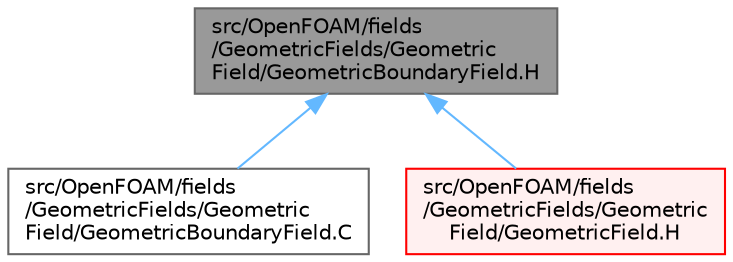 digraph "src/OpenFOAM/fields/GeometricFields/GeometricField/GeometricBoundaryField.H"
{
 // LATEX_PDF_SIZE
  bgcolor="transparent";
  edge [fontname=Helvetica,fontsize=10,labelfontname=Helvetica,labelfontsize=10];
  node [fontname=Helvetica,fontsize=10,shape=box,height=0.2,width=0.4];
  Node1 [id="Node000001",label="src/OpenFOAM/fields\l/GeometricFields/Geometric\lField/GeometricBoundaryField.H",height=0.2,width=0.4,color="gray40", fillcolor="grey60", style="filled", fontcolor="black",tooltip=" "];
  Node1 -> Node2 [id="edge1_Node000001_Node000002",dir="back",color="steelblue1",style="solid",tooltip=" "];
  Node2 [id="Node000002",label="src/OpenFOAM/fields\l/GeometricFields/Geometric\lField/GeometricBoundaryField.C",height=0.2,width=0.4,color="grey40", fillcolor="white", style="filled",URL="$GeometricBoundaryField_8C.html",tooltip=" "];
  Node1 -> Node3 [id="edge2_Node000001_Node000003",dir="back",color="steelblue1",style="solid",tooltip=" "];
  Node3 [id="Node000003",label="src/OpenFOAM/fields\l/GeometricFields/Geometric\lField/GeometricField.H",height=0.2,width=0.4,color="red", fillcolor="#FFF0F0", style="filled",URL="$GeometricField_8H.html",tooltip=" "];
}
